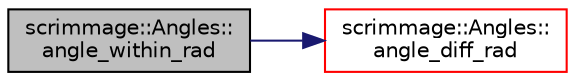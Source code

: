 digraph "scrimmage::Angles::angle_within_rad"
{
 // LATEX_PDF_SIZE
  edge [fontname="Helvetica",fontsize="10",labelfontname="Helvetica",labelfontsize="10"];
  node [fontname="Helvetica",fontsize="10",shape=record];
  rankdir="LR";
  Node1 [label="scrimmage::Angles::\langle_within_rad",height=0.2,width=0.4,color="black", fillcolor="grey75", style="filled", fontcolor="black",tooltip="returns whether ang is within the wedge between ang1 and ang2 where the wedge is less than PI radians"];
  Node1 -> Node2 [color="midnightblue",fontsize="10",style="solid",fontname="Helvetica"];
  Node2 [label="scrimmage::Angles::\langle_diff_rad",height=0.2,width=0.4,color="red", fillcolor="white", style="filled",URL="$classscrimmage_1_1Angles.html#a6fbce91fad1f07332f645de1fd54ac96",tooltip="shortest angle from ang2 to ang1 (radians)"];
}
